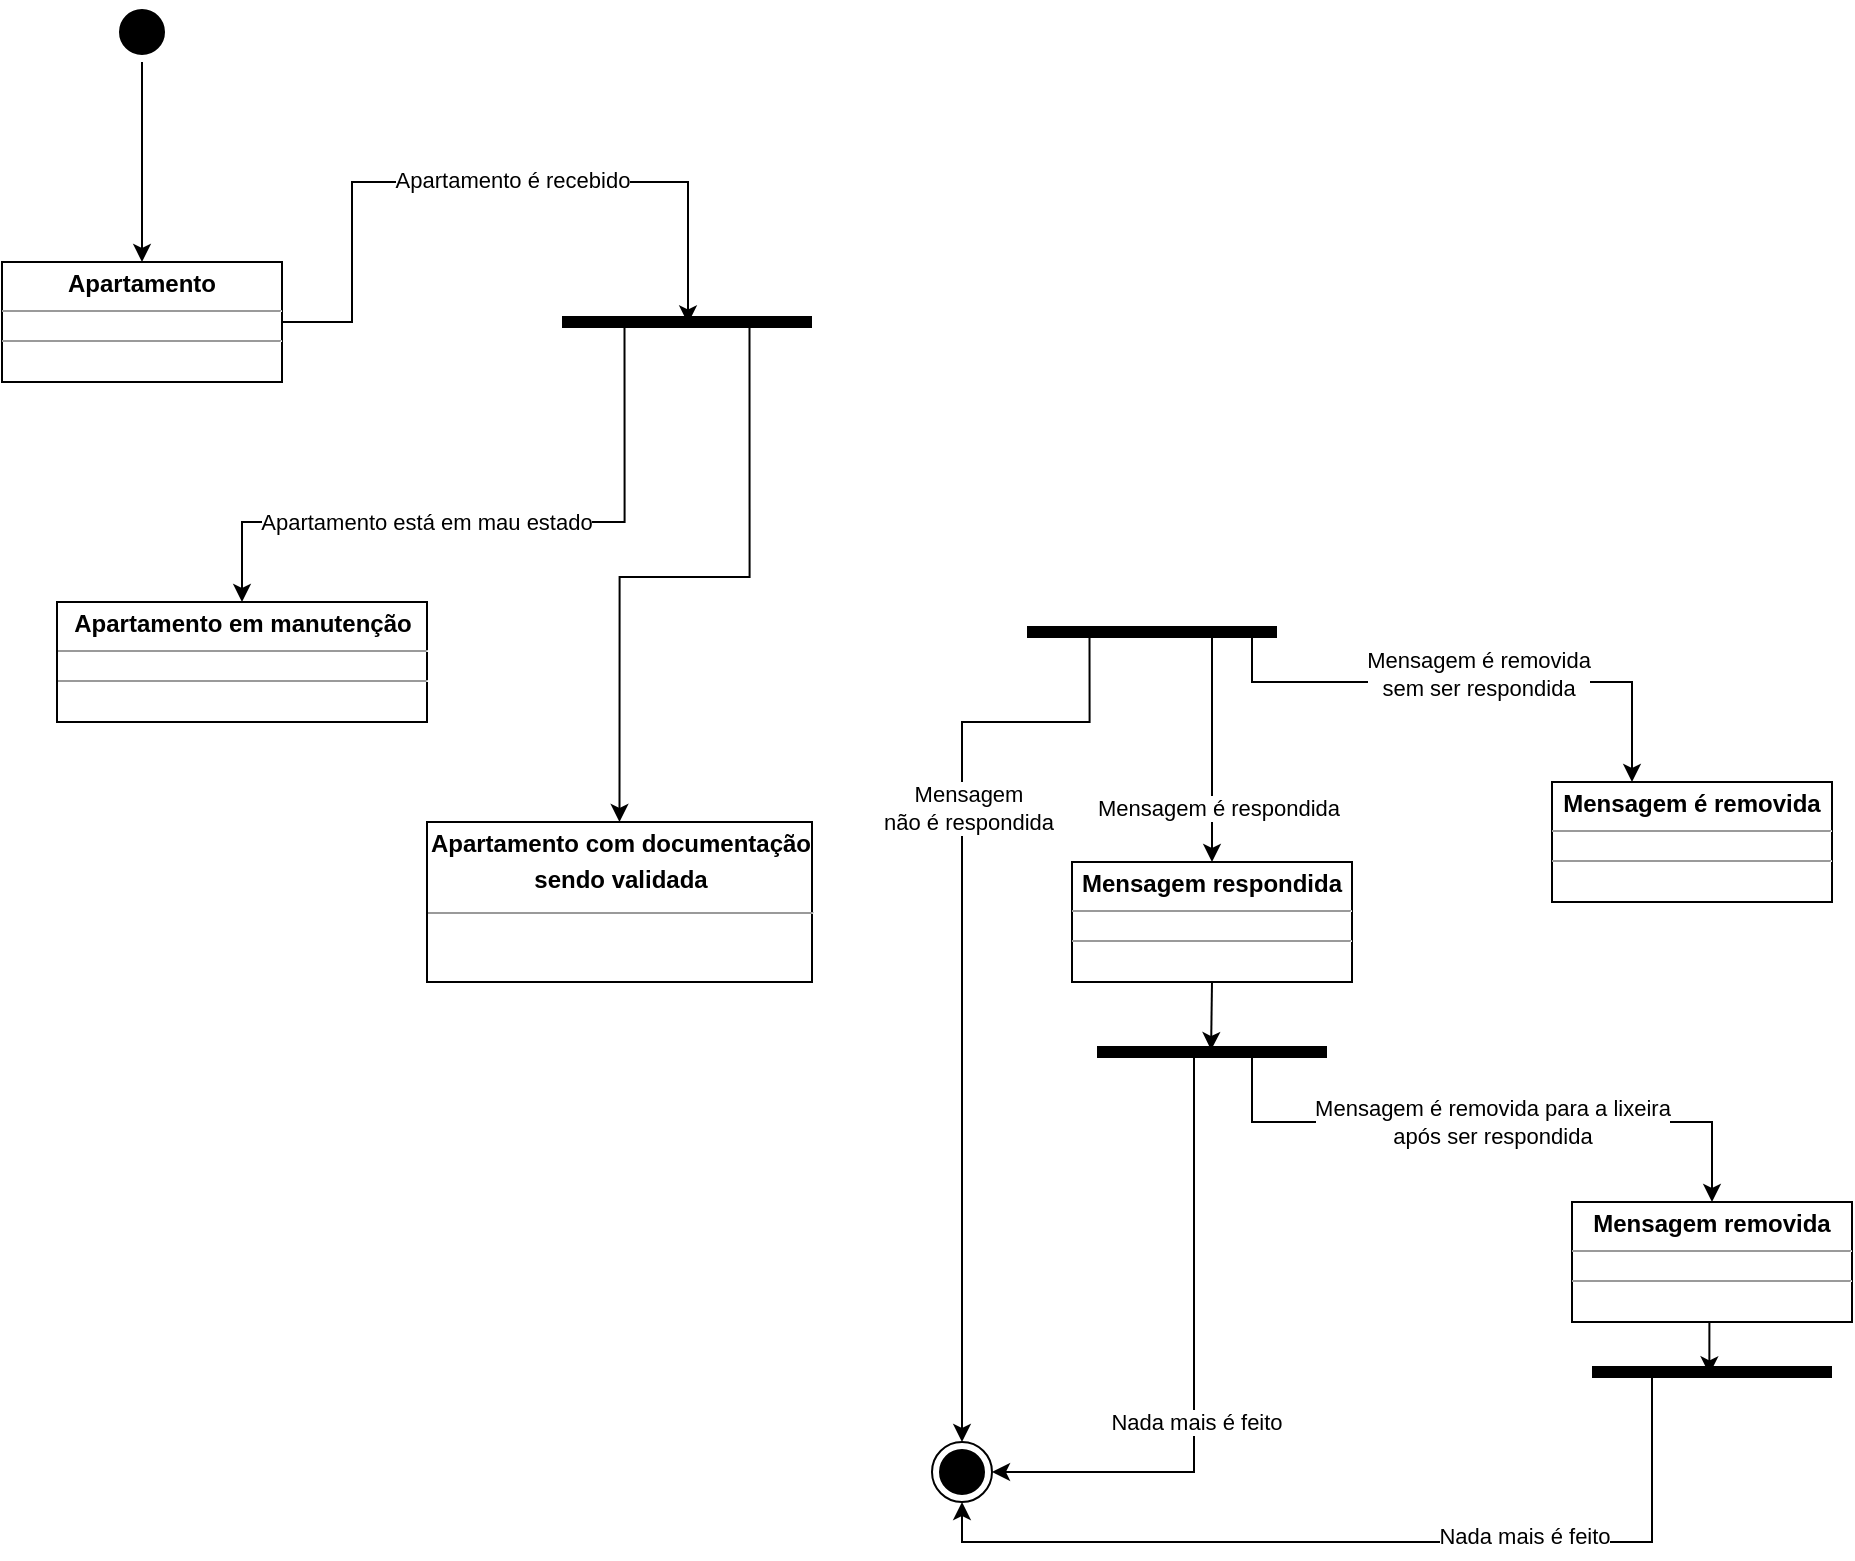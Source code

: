 <mxfile version="16.6.2" type="github">
  <diagram id="wD0F_TNsXqtQQhN_WkA5" name="Page-1">
    <mxGraphModel dx="914" dy="522" grid="1" gridSize="10" guides="1" tooltips="1" connect="1" arrows="1" fold="1" page="1" pageScale="1" pageWidth="1169" pageHeight="827" math="0" shadow="0">
      <root>
        <mxCell id="0" />
        <mxCell id="1" parent="0" />
        <mxCell id="tzvsPAz1gJnlWbKZIRWA-23" value="" style="ellipse;html=1;shape=endState;fillColor=#000000;strokeColor=#000000;" vertex="1" parent="1">
          <mxGeometry x="580" y="850" width="30" height="30" as="geometry" />
        </mxCell>
        <mxCell id="tzvsPAz1gJnlWbKZIRWA-24" style="edgeStyle=orthogonalEdgeStyle;rounded=0;orthogonalLoop=1;jettySize=auto;html=1;exitX=0.5;exitY=1;exitDx=0;exitDy=0;entryX=0.5;entryY=0;entryDx=0;entryDy=0;strokeColor=#000000;" edge="1" parent="1" source="tzvsPAz1gJnlWbKZIRWA-25" target="tzvsPAz1gJnlWbKZIRWA-28">
          <mxGeometry relative="1" as="geometry" />
        </mxCell>
        <mxCell id="tzvsPAz1gJnlWbKZIRWA-25" value="" style="ellipse;html=1;shape=startState;fillColor=#000000;strokeColor=#000000;" vertex="1" parent="1">
          <mxGeometry x="170" y="130" width="30" height="30" as="geometry" />
        </mxCell>
        <mxCell id="tzvsPAz1gJnlWbKZIRWA-55" style="edgeStyle=orthogonalEdgeStyle;rounded=0;orthogonalLoop=1;jettySize=auto;html=1;exitX=1;exitY=0.5;exitDx=0;exitDy=0;entryX=0.504;entryY=0.574;entryDx=0;entryDy=0;entryPerimeter=0;" edge="1" parent="1" source="tzvsPAz1gJnlWbKZIRWA-28" target="tzvsPAz1gJnlWbKZIRWA-54">
          <mxGeometry relative="1" as="geometry">
            <mxPoint x="458" y="320" as="targetPoint" />
            <Array as="points">
              <mxPoint x="290" y="290" />
              <mxPoint x="290" y="220" />
              <mxPoint x="458" y="220" />
            </Array>
          </mxGeometry>
        </mxCell>
        <mxCell id="tzvsPAz1gJnlWbKZIRWA-57" value="Apartamento é recebido" style="edgeLabel;html=1;align=center;verticalAlign=middle;resizable=0;points=[];" vertex="1" connectable="0" parent="tzvsPAz1gJnlWbKZIRWA-55">
          <mxGeometry x="0.025" y="1" relative="1" as="geometry">
            <mxPoint x="9" as="offset" />
          </mxGeometry>
        </mxCell>
        <mxCell id="tzvsPAz1gJnlWbKZIRWA-28" value="&lt;p style=&quot;margin: 0px ; margin-top: 4px ; text-align: center&quot;&gt;&lt;b&gt;Apartamento&lt;/b&gt;&lt;/p&gt;&lt;hr size=&quot;1&quot;&gt;&lt;div style=&quot;height: 2px&quot;&gt;&lt;/div&gt;&lt;hr size=&quot;1&quot;&gt;&lt;div style=&quot;height: 2px&quot;&gt;&lt;/div&gt;" style="verticalAlign=top;align=left;overflow=fill;fontSize=12;fontFamily=Helvetica;html=1;strokeColor=#000000;" vertex="1" parent="1">
          <mxGeometry x="115" y="260" width="140" height="60" as="geometry" />
        </mxCell>
        <mxCell id="tzvsPAz1gJnlWbKZIRWA-31" style="edgeStyle=orthogonalEdgeStyle;rounded=0;orthogonalLoop=1;jettySize=auto;html=1;exitX=0.25;exitY=0.5;exitDx=0;exitDy=0;exitPerimeter=0;entryX=0.5;entryY=0;entryDx=0;entryDy=0;strokeColor=#000000;" edge="1" parent="1" source="tzvsPAz1gJnlWbKZIRWA-37" target="tzvsPAz1gJnlWbKZIRWA-23">
          <mxGeometry relative="1" as="geometry">
            <Array as="points">
              <mxPoint x="659" y="490" />
              <mxPoint x="595" y="490" />
            </Array>
          </mxGeometry>
        </mxCell>
        <mxCell id="tzvsPAz1gJnlWbKZIRWA-32" value="Mensagem&lt;br&gt;não é respondida" style="edgeLabel;html=1;align=center;verticalAlign=middle;resizable=0;points=[];" vertex="1" connectable="0" parent="tzvsPAz1gJnlWbKZIRWA-31">
          <mxGeometry x="-0.353" y="3" relative="1" as="geometry">
            <mxPoint as="offset" />
          </mxGeometry>
        </mxCell>
        <mxCell id="tzvsPAz1gJnlWbKZIRWA-33" style="edgeStyle=orthogonalEdgeStyle;rounded=0;orthogonalLoop=1;jettySize=auto;html=1;exitX=0.75;exitY=0.5;exitDx=0;exitDy=0;exitPerimeter=0;strokeColor=#000000;" edge="1" parent="1" source="tzvsPAz1gJnlWbKZIRWA-37" target="tzvsPAz1gJnlWbKZIRWA-39">
          <mxGeometry relative="1" as="geometry">
            <Array as="points">
              <mxPoint x="720" y="445" />
            </Array>
          </mxGeometry>
        </mxCell>
        <mxCell id="tzvsPAz1gJnlWbKZIRWA-34" value="Mensagem é respondida" style="edgeLabel;html=1;align=center;verticalAlign=middle;resizable=0;points=[];" vertex="1" connectable="0" parent="tzvsPAz1gJnlWbKZIRWA-33">
          <mxGeometry x="0.291" y="3" relative="1" as="geometry">
            <mxPoint y="14" as="offset" />
          </mxGeometry>
        </mxCell>
        <mxCell id="tzvsPAz1gJnlWbKZIRWA-35" style="edgeStyle=orthogonalEdgeStyle;rounded=0;orthogonalLoop=1;jettySize=auto;html=1;exitX=1;exitY=0.5;exitDx=0;exitDy=0;exitPerimeter=0;strokeColor=#000000;" edge="1" parent="1" source="tzvsPAz1gJnlWbKZIRWA-37" target="tzvsPAz1gJnlWbKZIRWA-52">
          <mxGeometry relative="1" as="geometry">
            <Array as="points">
              <mxPoint x="740" y="445" />
              <mxPoint x="740" y="470" />
              <mxPoint x="930" y="470" />
            </Array>
          </mxGeometry>
        </mxCell>
        <mxCell id="tzvsPAz1gJnlWbKZIRWA-36" value="Mensagem é removida&lt;br&gt;sem ser respondida" style="edgeLabel;html=1;align=center;verticalAlign=middle;resizable=0;points=[];" vertex="1" connectable="0" parent="tzvsPAz1gJnlWbKZIRWA-35">
          <mxGeometry x="0.083" y="4" relative="1" as="geometry">
            <mxPoint as="offset" />
          </mxGeometry>
        </mxCell>
        <mxCell id="tzvsPAz1gJnlWbKZIRWA-37" value="" style="shape=line;html=1;strokeWidth=6;strokeColor=#000000;" vertex="1" parent="1">
          <mxGeometry x="627.5" y="440" width="125" height="10" as="geometry" />
        </mxCell>
        <mxCell id="tzvsPAz1gJnlWbKZIRWA-38" style="edgeStyle=orthogonalEdgeStyle;rounded=0;orthogonalLoop=1;jettySize=auto;html=1;exitX=0.5;exitY=1;exitDx=0;exitDy=0;entryX=0.496;entryY=0.4;entryDx=0;entryDy=0;entryPerimeter=0;strokeColor=#000000;" edge="1" parent="1" source="tzvsPAz1gJnlWbKZIRWA-39" target="tzvsPAz1gJnlWbKZIRWA-44">
          <mxGeometry relative="1" as="geometry" />
        </mxCell>
        <mxCell id="tzvsPAz1gJnlWbKZIRWA-39" value="&lt;p style=&quot;margin: 0px ; margin-top: 4px ; text-align: center&quot;&gt;&lt;b&gt;Mensagem respondida&lt;/b&gt;&lt;/p&gt;&lt;hr size=&quot;1&quot;&gt;&lt;div style=&quot;height: 2px&quot;&gt;&lt;/div&gt;&lt;hr size=&quot;1&quot;&gt;&lt;div style=&quot;height: 2px&quot;&gt;&lt;/div&gt;" style="verticalAlign=top;align=left;overflow=fill;fontSize=12;fontFamily=Helvetica;html=1;strokeColor=#000000;" vertex="1" parent="1">
          <mxGeometry x="650" y="560" width="140" height="60" as="geometry" />
        </mxCell>
        <mxCell id="tzvsPAz1gJnlWbKZIRWA-40" style="edgeStyle=orthogonalEdgeStyle;rounded=0;orthogonalLoop=1;jettySize=auto;html=1;exitX=0.683;exitY=0.4;exitDx=0;exitDy=0;exitPerimeter=0;entryX=0.5;entryY=0;entryDx=0;entryDy=0;strokeColor=#000000;" edge="1" parent="1" source="tzvsPAz1gJnlWbKZIRWA-44" target="tzvsPAz1gJnlWbKZIRWA-46">
          <mxGeometry relative="1" as="geometry">
            <Array as="points">
              <mxPoint x="741" y="655" />
              <mxPoint x="740" y="655" />
              <mxPoint x="740" y="690" />
              <mxPoint x="970" y="690" />
            </Array>
          </mxGeometry>
        </mxCell>
        <mxCell id="tzvsPAz1gJnlWbKZIRWA-41" value="Mensagem é removida para a lixeira&lt;br&gt;após ser respondida" style="edgeLabel;html=1;align=center;verticalAlign=middle;resizable=0;points=[];" vertex="1" connectable="0" parent="tzvsPAz1gJnlWbKZIRWA-40">
          <mxGeometry x="-0.259" y="3" relative="1" as="geometry">
            <mxPoint x="43" y="3" as="offset" />
          </mxGeometry>
        </mxCell>
        <mxCell id="tzvsPAz1gJnlWbKZIRWA-42" style="edgeStyle=orthogonalEdgeStyle;rounded=0;orthogonalLoop=1;jettySize=auto;html=1;exitX=0.25;exitY=0.5;exitDx=0;exitDy=0;exitPerimeter=0;entryX=1;entryY=0.5;entryDx=0;entryDy=0;strokeColor=#000000;" edge="1" parent="1" source="tzvsPAz1gJnlWbKZIRWA-44" target="tzvsPAz1gJnlWbKZIRWA-23">
          <mxGeometry relative="1" as="geometry">
            <Array as="points">
              <mxPoint x="711" y="865" />
            </Array>
          </mxGeometry>
        </mxCell>
        <mxCell id="tzvsPAz1gJnlWbKZIRWA-43" value="Nada mais é feito" style="edgeLabel;html=1;align=center;verticalAlign=middle;resizable=0;points=[];" vertex="1" connectable="0" parent="tzvsPAz1gJnlWbKZIRWA-42">
          <mxGeometry x="0.235" y="1" relative="1" as="geometry">
            <mxPoint as="offset" />
          </mxGeometry>
        </mxCell>
        <mxCell id="tzvsPAz1gJnlWbKZIRWA-44" value="" style="shape=line;html=1;strokeWidth=6;strokeColor=#000000;" vertex="1" parent="1">
          <mxGeometry x="662.5" y="650" width="115" height="10" as="geometry" />
        </mxCell>
        <mxCell id="tzvsPAz1gJnlWbKZIRWA-45" style="edgeStyle=orthogonalEdgeStyle;rounded=0;orthogonalLoop=1;jettySize=auto;html=1;exitX=0.5;exitY=1;exitDx=0;exitDy=0;entryX=0.489;entryY=0.617;entryDx=0;entryDy=0;entryPerimeter=0;strokeColor=#000000;" edge="1" parent="1" source="tzvsPAz1gJnlWbKZIRWA-46" target="tzvsPAz1gJnlWbKZIRWA-51">
          <mxGeometry relative="1" as="geometry" />
        </mxCell>
        <mxCell id="tzvsPAz1gJnlWbKZIRWA-46" value="&lt;p style=&quot;margin: 0px ; margin-top: 4px ; text-align: center&quot;&gt;&lt;b&gt;Mensagem removida&lt;/b&gt;&lt;/p&gt;&lt;hr size=&quot;1&quot;&gt;&lt;div style=&quot;height: 2px&quot;&gt;&lt;/div&gt;&lt;hr size=&quot;1&quot;&gt;&lt;div style=&quot;height: 2px&quot;&gt;&lt;/div&gt;" style="verticalAlign=top;align=left;overflow=fill;fontSize=12;fontFamily=Helvetica;html=1;strokeColor=#000000;" vertex="1" parent="1">
          <mxGeometry x="900" y="730" width="140" height="60" as="geometry" />
        </mxCell>
        <mxCell id="tzvsPAz1gJnlWbKZIRWA-47" style="edgeStyle=orthogonalEdgeStyle;rounded=0;orthogonalLoop=1;jettySize=auto;html=1;exitX=0.25;exitY=0.5;exitDx=0;exitDy=0;exitPerimeter=0;entryX=0.5;entryY=1;entryDx=0;entryDy=0;strokeColor=#000000;" edge="1" parent="1" source="tzvsPAz1gJnlWbKZIRWA-51" target="tzvsPAz1gJnlWbKZIRWA-23">
          <mxGeometry relative="1" as="geometry">
            <Array as="points">
              <mxPoint x="940" y="900" />
              <mxPoint x="595" y="900" />
            </Array>
          </mxGeometry>
        </mxCell>
        <mxCell id="tzvsPAz1gJnlWbKZIRWA-48" value="Nada mais é feito" style="edgeLabel;html=1;align=center;verticalAlign=middle;resizable=0;points=[];" vertex="1" connectable="0" parent="tzvsPAz1gJnlWbKZIRWA-47">
          <mxGeometry x="-0.335" y="-3" relative="1" as="geometry">
            <mxPoint as="offset" />
          </mxGeometry>
        </mxCell>
        <mxCell id="tzvsPAz1gJnlWbKZIRWA-51" value="" style="shape=line;html=1;strokeWidth=6;strokeColor=#000000;" vertex="1" parent="1">
          <mxGeometry x="910" y="810" width="120" height="10" as="geometry" />
        </mxCell>
        <mxCell id="tzvsPAz1gJnlWbKZIRWA-52" value="&lt;p style=&quot;margin: 0px ; margin-top: 4px ; text-align: center&quot;&gt;&lt;b&gt;Mensagem é removida&lt;/b&gt;&lt;/p&gt;&lt;hr size=&quot;1&quot;&gt;&lt;div style=&quot;height: 2px&quot;&gt;&lt;/div&gt;&lt;hr size=&quot;1&quot;&gt;&lt;div style=&quot;height: 2px&quot;&gt;&lt;/div&gt;" style="verticalAlign=top;align=left;overflow=fill;fontSize=12;fontFamily=Helvetica;html=1;strokeColor=#000000;" vertex="1" parent="1">
          <mxGeometry x="890" y="520" width="140" height="60" as="geometry" />
        </mxCell>
        <mxCell id="tzvsPAz1gJnlWbKZIRWA-61" style="edgeStyle=orthogonalEdgeStyle;rounded=0;orthogonalLoop=1;jettySize=auto;html=1;exitX=0.25;exitY=0.5;exitDx=0;exitDy=0;exitPerimeter=0;entryX=0.5;entryY=0;entryDx=0;entryDy=0;" edge="1" parent="1" source="tzvsPAz1gJnlWbKZIRWA-54" target="tzvsPAz1gJnlWbKZIRWA-59">
          <mxGeometry relative="1" as="geometry">
            <Array as="points">
              <mxPoint x="426" y="390" />
              <mxPoint x="235" y="390" />
            </Array>
          </mxGeometry>
        </mxCell>
        <mxCell id="tzvsPAz1gJnlWbKZIRWA-62" value="Apartamento está em mau estado" style="edgeLabel;html=1;align=center;verticalAlign=middle;resizable=0;points=[];" vertex="1" connectable="0" parent="tzvsPAz1gJnlWbKZIRWA-61">
          <mxGeometry x="0.101" y="-1" relative="1" as="geometry">
            <mxPoint x="-17" y="1" as="offset" />
          </mxGeometry>
        </mxCell>
        <mxCell id="tzvsPAz1gJnlWbKZIRWA-67" style="edgeStyle=orthogonalEdgeStyle;rounded=0;orthogonalLoop=1;jettySize=auto;html=1;exitX=0.75;exitY=0.5;exitDx=0;exitDy=0;exitPerimeter=0;entryX=0.5;entryY=0;entryDx=0;entryDy=0;" edge="1" parent="1" source="tzvsPAz1gJnlWbKZIRWA-54" target="tzvsPAz1gJnlWbKZIRWA-66">
          <mxGeometry relative="1" as="geometry" />
        </mxCell>
        <mxCell id="tzvsPAz1gJnlWbKZIRWA-54" value="" style="shape=line;html=1;strokeWidth=6;strokeColor=#000000;" vertex="1" parent="1">
          <mxGeometry x="395" y="285" width="125" height="10" as="geometry" />
        </mxCell>
        <mxCell id="tzvsPAz1gJnlWbKZIRWA-59" value="&lt;p style=&quot;margin: 0px ; margin-top: 4px ; text-align: center&quot;&gt;&lt;b&gt;Apartamento em manutenção&lt;/b&gt;&lt;/p&gt;&lt;hr size=&quot;1&quot;&gt;&lt;div style=&quot;height: 2px&quot;&gt;&lt;/div&gt;&lt;hr size=&quot;1&quot;&gt;&lt;div style=&quot;height: 2px&quot;&gt;&lt;/div&gt;" style="verticalAlign=top;align=left;overflow=fill;fontSize=12;fontFamily=Helvetica;html=1;strokeColor=#000000;" vertex="1" parent="1">
          <mxGeometry x="142.5" y="430" width="185" height="60" as="geometry" />
        </mxCell>
        <mxCell id="tzvsPAz1gJnlWbKZIRWA-66" value="&lt;p style=&quot;margin: 0px ; margin-top: 4px ; text-align: center&quot;&gt;&lt;b&gt;Apartamento com documentação&lt;/b&gt;&lt;/p&gt;&lt;p style=&quot;margin: 0px ; margin-top: 4px ; text-align: center&quot;&gt;&lt;b&gt;sendo validada&lt;/b&gt;&lt;/p&gt;&lt;div style=&quot;height: 2px&quot;&gt;&lt;/div&gt;&lt;hr size=&quot;1&quot;&gt;&lt;div style=&quot;height: 2px&quot;&gt;&lt;/div&gt;" style="verticalAlign=top;align=left;overflow=fill;fontSize=12;fontFamily=Helvetica;html=1;strokeColor=#000000;" vertex="1" parent="1">
          <mxGeometry x="327.5" y="540" width="192.5" height="80" as="geometry" />
        </mxCell>
      </root>
    </mxGraphModel>
  </diagram>
</mxfile>
